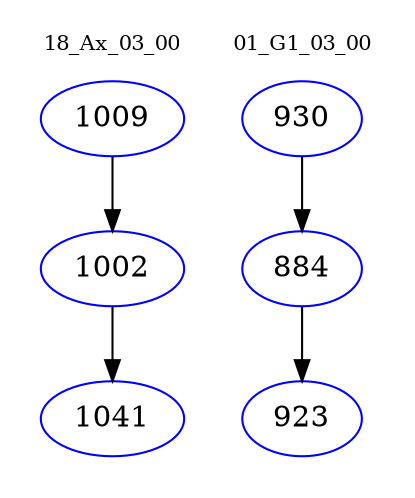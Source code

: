 digraph{
subgraph cluster_0 {
color = white
label = "18_Ax_03_00";
fontsize=10;
T0_1009 [label="1009", color="blue"]
T0_1009 -> T0_1002 [color="black"]
T0_1002 [label="1002", color="blue"]
T0_1002 -> T0_1041 [color="black"]
T0_1041 [label="1041", color="blue"]
}
subgraph cluster_1 {
color = white
label = "01_G1_03_00";
fontsize=10;
T1_930 [label="930", color="blue"]
T1_930 -> T1_884 [color="black"]
T1_884 [label="884", color="blue"]
T1_884 -> T1_923 [color="black"]
T1_923 [label="923", color="blue"]
}
}
